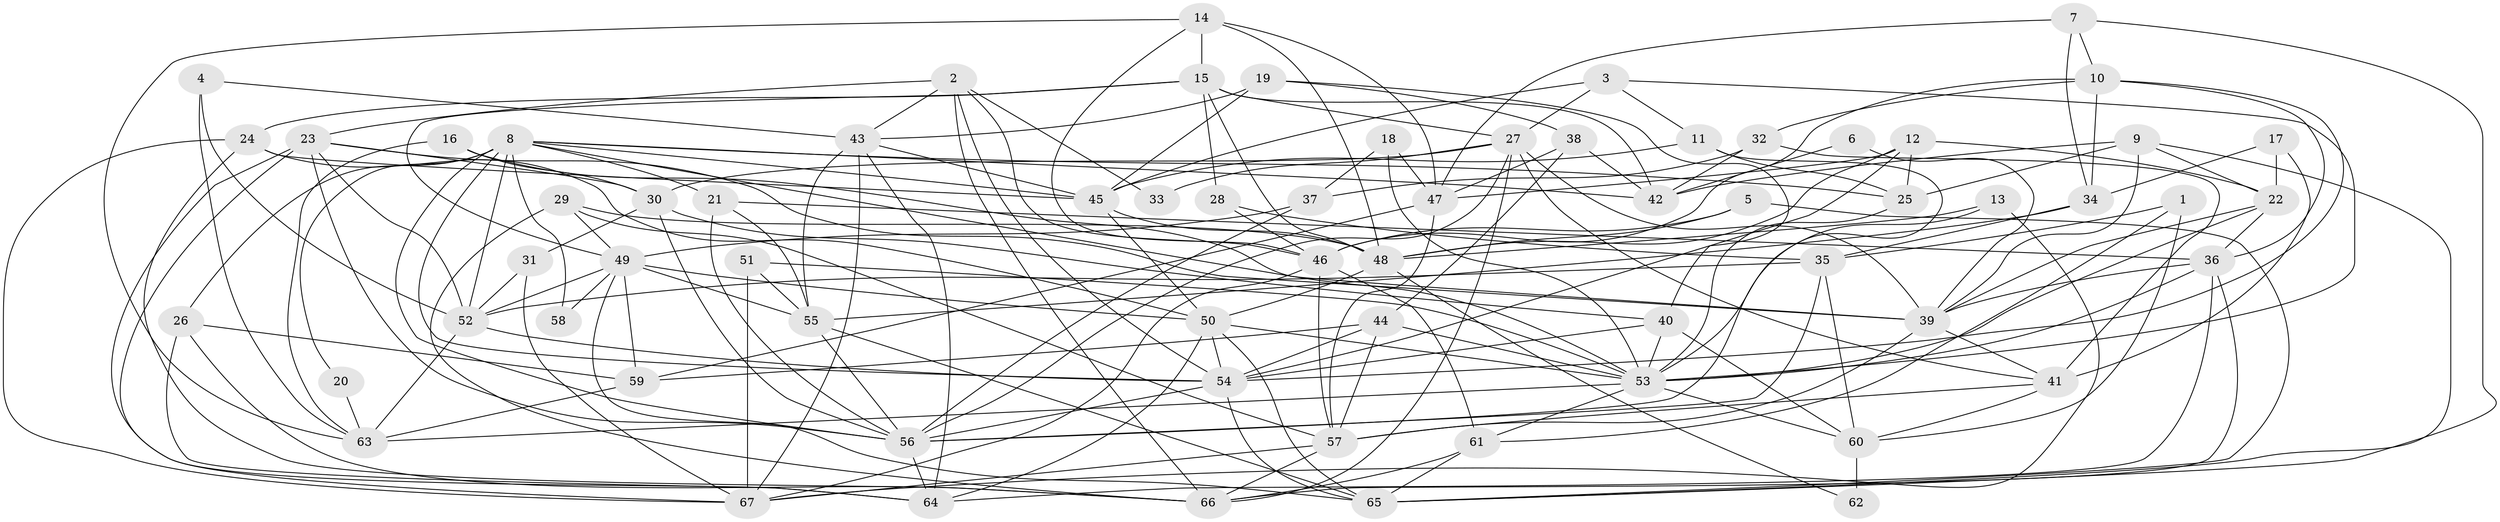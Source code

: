 // original degree distribution, {5: 0.16541353383458646, 7: 0.045112781954887216, 4: 0.2631578947368421, 3: 0.3684210526315789, 2: 0.06766917293233082, 6: 0.08270676691729323, 9: 0.007518796992481203}
// Generated by graph-tools (version 1.1) at 2025/26/03/09/25 03:26:12]
// undirected, 67 vertices, 189 edges
graph export_dot {
graph [start="1"]
  node [color=gray90,style=filled];
  1;
  2;
  3;
  4;
  5;
  6;
  7;
  8;
  9;
  10;
  11;
  12;
  13;
  14;
  15;
  16;
  17;
  18;
  19;
  20;
  21;
  22;
  23;
  24;
  25;
  26;
  27;
  28;
  29;
  30;
  31;
  32;
  33;
  34;
  35;
  36;
  37;
  38;
  39;
  40;
  41;
  42;
  43;
  44;
  45;
  46;
  47;
  48;
  49;
  50;
  51;
  52;
  53;
  54;
  55;
  56;
  57;
  58;
  59;
  60;
  61;
  62;
  63;
  64;
  65;
  66;
  67;
  1 -- 35 [weight=1.0];
  1 -- 60 [weight=1.0];
  1 -- 61 [weight=1.0];
  2 -- 23 [weight=1.0];
  2 -- 33 [weight=1.0];
  2 -- 43 [weight=1.0];
  2 -- 46 [weight=1.0];
  2 -- 54 [weight=1.0];
  2 -- 66 [weight=1.0];
  3 -- 11 [weight=1.0];
  3 -- 27 [weight=1.0];
  3 -- 45 [weight=1.0];
  3 -- 53 [weight=1.0];
  4 -- 43 [weight=1.0];
  4 -- 52 [weight=1.0];
  4 -- 63 [weight=1.0];
  5 -- 46 [weight=1.0];
  5 -- 48 [weight=1.0];
  5 -- 65 [weight=1.0];
  6 -- 39 [weight=1.0];
  6 -- 42 [weight=1.0];
  7 -- 10 [weight=1.0];
  7 -- 34 [weight=1.0];
  7 -- 47 [weight=1.0];
  7 -- 65 [weight=1.0];
  8 -- 20 [weight=1.0];
  8 -- 21 [weight=1.0];
  8 -- 25 [weight=1.0];
  8 -- 26 [weight=1.0];
  8 -- 42 [weight=1.0];
  8 -- 45 [weight=1.0];
  8 -- 52 [weight=2.0];
  8 -- 53 [weight=1.0];
  8 -- 54 [weight=1.0];
  8 -- 56 [weight=2.0];
  8 -- 58 [weight=1.0];
  9 -- 22 [weight=1.0];
  9 -- 25 [weight=1.0];
  9 -- 39 [weight=1.0];
  9 -- 42 [weight=1.0];
  9 -- 65 [weight=1.0];
  10 -- 32 [weight=1.0];
  10 -- 34 [weight=1.0];
  10 -- 36 [weight=1.0];
  10 -- 46 [weight=1.0];
  10 -- 54 [weight=1.0];
  11 -- 25 [weight=1.0];
  11 -- 45 [weight=1.0];
  11 -- 56 [weight=1.0];
  12 -- 22 [weight=1.0];
  12 -- 25 [weight=1.0];
  12 -- 47 [weight=1.0];
  12 -- 48 [weight=1.0];
  12 -- 54 [weight=1.0];
  13 -- 48 [weight=1.0];
  13 -- 53 [weight=1.0];
  13 -- 67 [weight=1.0];
  14 -- 15 [weight=1.0];
  14 -- 46 [weight=1.0];
  14 -- 47 [weight=1.0];
  14 -- 48 [weight=1.0];
  14 -- 63 [weight=1.0];
  15 -- 24 [weight=1.0];
  15 -- 27 [weight=1.0];
  15 -- 28 [weight=1.0];
  15 -- 42 [weight=1.0];
  15 -- 48 [weight=1.0];
  15 -- 49 [weight=1.0];
  16 -- 30 [weight=1.0];
  16 -- 39 [weight=1.0];
  16 -- 63 [weight=1.0];
  17 -- 22 [weight=1.0];
  17 -- 34 [weight=1.0];
  17 -- 41 [weight=1.0];
  18 -- 37 [weight=1.0];
  18 -- 47 [weight=1.0];
  18 -- 53 [weight=1.0];
  19 -- 38 [weight=1.0];
  19 -- 40 [weight=1.0];
  19 -- 43 [weight=1.0];
  19 -- 45 [weight=1.0];
  20 -- 63 [weight=1.0];
  21 -- 36 [weight=1.0];
  21 -- 55 [weight=1.0];
  21 -- 56 [weight=1.0];
  22 -- 36 [weight=1.0];
  22 -- 39 [weight=1.0];
  22 -- 53 [weight=1.0];
  23 -- 30 [weight=1.0];
  23 -- 39 [weight=1.0];
  23 -- 52 [weight=1.0];
  23 -- 56 [weight=1.0];
  23 -- 64 [weight=1.0];
  23 -- 67 [weight=2.0];
  24 -- 45 [weight=1.0];
  24 -- 50 [weight=1.0];
  24 -- 66 [weight=1.0];
  24 -- 67 [weight=1.0];
  25 -- 53 [weight=1.0];
  26 -- 59 [weight=1.0];
  26 -- 64 [weight=1.0];
  26 -- 66 [weight=1.0];
  27 -- 30 [weight=1.0];
  27 -- 33 [weight=1.0];
  27 -- 39 [weight=1.0];
  27 -- 41 [weight=1.0];
  27 -- 56 [weight=1.0];
  27 -- 66 [weight=1.0];
  28 -- 35 [weight=1.0];
  28 -- 46 [weight=1.0];
  29 -- 48 [weight=1.0];
  29 -- 49 [weight=1.0];
  29 -- 57 [weight=1.0];
  29 -- 66 [weight=1.0];
  30 -- 31 [weight=1.0];
  30 -- 40 [weight=1.0];
  30 -- 56 [weight=1.0];
  31 -- 52 [weight=1.0];
  31 -- 67 [weight=1.0];
  32 -- 37 [weight=1.0];
  32 -- 41 [weight=1.0];
  32 -- 42 [weight=1.0];
  34 -- 35 [weight=1.0];
  34 -- 55 [weight=1.0];
  35 -- 52 [weight=1.0];
  35 -- 56 [weight=1.0];
  35 -- 60 [weight=1.0];
  36 -- 39 [weight=1.0];
  36 -- 53 [weight=1.0];
  36 -- 64 [weight=1.0];
  36 -- 66 [weight=1.0];
  37 -- 49 [weight=1.0];
  37 -- 56 [weight=1.0];
  38 -- 42 [weight=1.0];
  38 -- 44 [weight=1.0];
  38 -- 47 [weight=1.0];
  39 -- 41 [weight=1.0];
  39 -- 57 [weight=1.0];
  40 -- 53 [weight=1.0];
  40 -- 54 [weight=1.0];
  40 -- 60 [weight=1.0];
  41 -- 57 [weight=1.0];
  41 -- 60 [weight=1.0];
  43 -- 45 [weight=1.0];
  43 -- 55 [weight=1.0];
  43 -- 64 [weight=1.0];
  43 -- 67 [weight=1.0];
  44 -- 53 [weight=1.0];
  44 -- 54 [weight=2.0];
  44 -- 57 [weight=1.0];
  44 -- 59 [weight=1.0];
  45 -- 48 [weight=1.0];
  45 -- 50 [weight=1.0];
  46 -- 57 [weight=1.0];
  46 -- 61 [weight=1.0];
  46 -- 67 [weight=1.0];
  47 -- 57 [weight=2.0];
  47 -- 59 [weight=1.0];
  48 -- 50 [weight=1.0];
  48 -- 62 [weight=1.0];
  49 -- 50 [weight=1.0];
  49 -- 52 [weight=2.0];
  49 -- 55 [weight=1.0];
  49 -- 58 [weight=1.0];
  49 -- 59 [weight=1.0];
  49 -- 65 [weight=1.0];
  50 -- 53 [weight=1.0];
  50 -- 54 [weight=1.0];
  50 -- 64 [weight=1.0];
  50 -- 65 [weight=1.0];
  51 -- 53 [weight=1.0];
  51 -- 55 [weight=1.0];
  51 -- 67 [weight=1.0];
  52 -- 54 [weight=1.0];
  52 -- 63 [weight=2.0];
  53 -- 60 [weight=1.0];
  53 -- 61 [weight=1.0];
  53 -- 63 [weight=1.0];
  54 -- 56 [weight=2.0];
  54 -- 65 [weight=1.0];
  55 -- 56 [weight=1.0];
  55 -- 65 [weight=1.0];
  56 -- 64 [weight=1.0];
  57 -- 66 [weight=1.0];
  57 -- 67 [weight=1.0];
  59 -- 63 [weight=1.0];
  60 -- 62 [weight=2.0];
  61 -- 65 [weight=1.0];
  61 -- 66 [weight=1.0];
}

